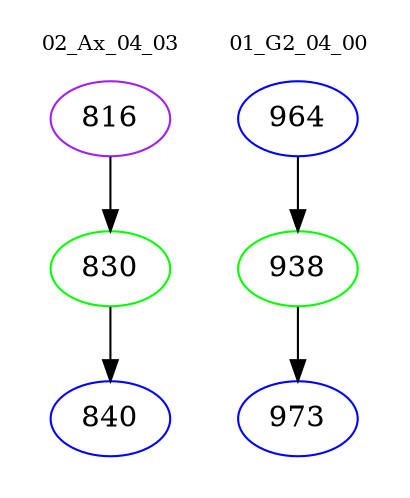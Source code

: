 digraph{
subgraph cluster_0 {
color = white
label = "02_Ax_04_03";
fontsize=10;
T0_816 [label="816", color="purple"]
T0_816 -> T0_830 [color="black"]
T0_830 [label="830", color="green"]
T0_830 -> T0_840 [color="black"]
T0_840 [label="840", color="blue"]
}
subgraph cluster_1 {
color = white
label = "01_G2_04_00";
fontsize=10;
T1_964 [label="964", color="blue"]
T1_964 -> T1_938 [color="black"]
T1_938 [label="938", color="green"]
T1_938 -> T1_973 [color="black"]
T1_973 [label="973", color="blue"]
}
}

